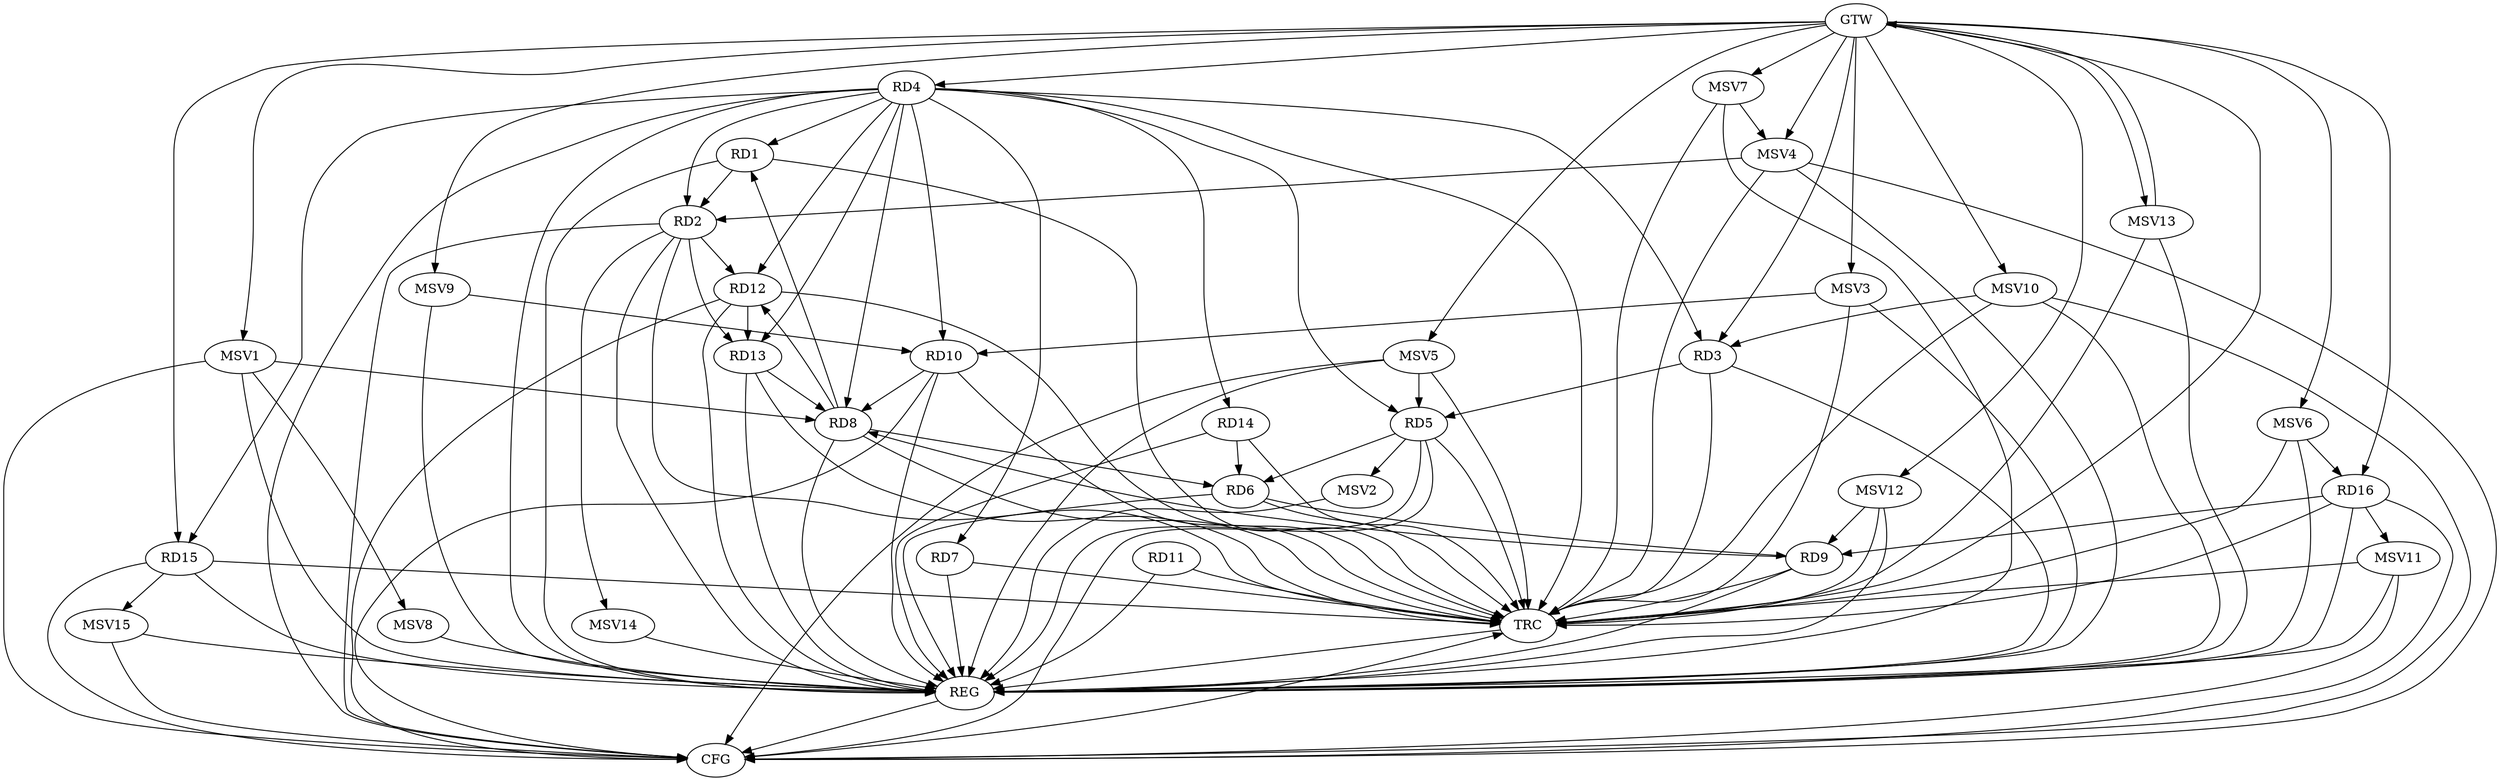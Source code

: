 strict digraph G {
  RD1 [ label="RD1" ];
  RD2 [ label="RD2" ];
  RD3 [ label="RD3" ];
  RD4 [ label="RD4" ];
  RD5 [ label="RD5" ];
  RD6 [ label="RD6" ];
  RD7 [ label="RD7" ];
  RD8 [ label="RD8" ];
  RD9 [ label="RD9" ];
  RD10 [ label="RD10" ];
  RD11 [ label="RD11" ];
  RD12 [ label="RD12" ];
  RD13 [ label="RD13" ];
  RD14 [ label="RD14" ];
  RD15 [ label="RD15" ];
  RD16 [ label="RD16" ];
  GTW [ label="GTW" ];
  REG [ label="REG" ];
  CFG [ label="CFG" ];
  TRC [ label="TRC" ];
  MSV1 [ label="MSV1" ];
  MSV2 [ label="MSV2" ];
  MSV3 [ label="MSV3" ];
  MSV4 [ label="MSV4" ];
  MSV5 [ label="MSV5" ];
  MSV6 [ label="MSV6" ];
  MSV7 [ label="MSV7" ];
  MSV8 [ label="MSV8" ];
  MSV9 [ label="MSV9" ];
  MSV10 [ label="MSV10" ];
  MSV11 [ label="MSV11" ];
  MSV12 [ label="MSV12" ];
  MSV13 [ label="MSV13" ];
  MSV14 [ label="MSV14" ];
  MSV15 [ label="MSV15" ];
  RD1 -> RD2;
  RD8 -> RD1;
  RD2 -> RD12;
  RD2 -> RD13;
  RD3 -> RD5;
  RD4 -> RD5;
  RD4 -> RD7;
  RD4 -> RD12;
  RD5 -> RD6;
  RD8 -> RD6;
  RD6 -> RD9;
  RD14 -> RD6;
  RD9 -> RD8;
  RD10 -> RD8;
  RD8 -> RD12;
  RD13 -> RD8;
  RD16 -> RD9;
  RD12 -> RD13;
  GTW -> RD3;
  GTW -> RD4;
  GTW -> RD15;
  GTW -> RD16;
  RD1 -> REG;
  RD2 -> REG;
  RD3 -> REG;
  RD4 -> REG;
  RD5 -> REG;
  RD6 -> REG;
  RD7 -> REG;
  RD8 -> REG;
  RD9 -> REG;
  RD10 -> REG;
  RD11 -> REG;
  RD12 -> REG;
  RD13 -> REG;
  RD14 -> REG;
  RD15 -> REG;
  RD16 -> REG;
  RD12 -> CFG;
  RD2 -> CFG;
  RD4 -> CFG;
  RD5 -> CFG;
  RD16 -> CFG;
  RD15 -> CFG;
  RD10 -> CFG;
  REG -> CFG;
  RD1 -> TRC;
  RD2 -> TRC;
  RD3 -> TRC;
  RD4 -> TRC;
  RD5 -> TRC;
  RD6 -> TRC;
  RD7 -> TRC;
  RD8 -> TRC;
  RD9 -> TRC;
  RD10 -> TRC;
  RD11 -> TRC;
  RD12 -> TRC;
  RD13 -> TRC;
  RD14 -> TRC;
  RD15 -> TRC;
  RD16 -> TRC;
  GTW -> TRC;
  CFG -> TRC;
  TRC -> REG;
  RD4 -> RD13;
  RD4 -> RD1;
  RD4 -> RD10;
  RD4 -> RD14;
  RD4 -> RD15;
  RD4 -> RD2;
  RD4 -> RD3;
  RD4 -> RD8;
  MSV1 -> RD8;
  GTW -> MSV1;
  MSV1 -> REG;
  MSV1 -> CFG;
  RD5 -> MSV2;
  MSV2 -> REG;
  MSV3 -> RD10;
  GTW -> MSV3;
  MSV3 -> REG;
  MSV3 -> TRC;
  MSV4 -> RD2;
  GTW -> MSV4;
  MSV4 -> REG;
  MSV4 -> TRC;
  MSV4 -> CFG;
  MSV5 -> RD5;
  GTW -> MSV5;
  MSV5 -> REG;
  MSV5 -> TRC;
  MSV5 -> CFG;
  MSV6 -> RD16;
  GTW -> MSV6;
  MSV6 -> REG;
  MSV6 -> TRC;
  MSV7 -> MSV4;
  GTW -> MSV7;
  MSV7 -> REG;
  MSV7 -> TRC;
  MSV1 -> MSV8;
  MSV8 -> REG;
  MSV9 -> RD10;
  GTW -> MSV9;
  MSV9 -> REG;
  MSV10 -> RD3;
  GTW -> MSV10;
  MSV10 -> REG;
  MSV10 -> TRC;
  MSV10 -> CFG;
  RD16 -> MSV11;
  MSV11 -> REG;
  MSV11 -> TRC;
  MSV11 -> CFG;
  MSV12 -> RD9;
  GTW -> MSV12;
  MSV12 -> REG;
  MSV12 -> TRC;
  MSV13 -> GTW;
  GTW -> MSV13;
  MSV13 -> REG;
  MSV13 -> TRC;
  RD2 -> MSV14;
  MSV14 -> REG;
  RD15 -> MSV15;
  MSV15 -> REG;
  MSV15 -> CFG;
}
